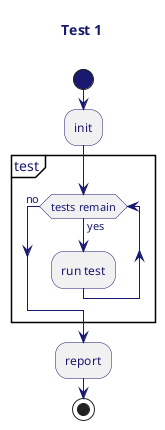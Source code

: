@startuml

skinparam {
	shadowing false
	default {
		BorderColor #333333
		ArrowColor #333333
		Font {
			Color MidnightBlue
		}
	}
	activity {
		BorderColor MidnightBlue
		ArrowColor MidnightBlue
		Font {
			Color MidnightBlue
		}
		startColor MidnightBlue
		endColor MidnightBlue
		barColor MidnightBlue
	}
}

title Test 1\n

start

:init;
partition test {
	while (tests remain) is (yes)
	:run test;
	end while (no)
}
:report;

stop

@enduml
